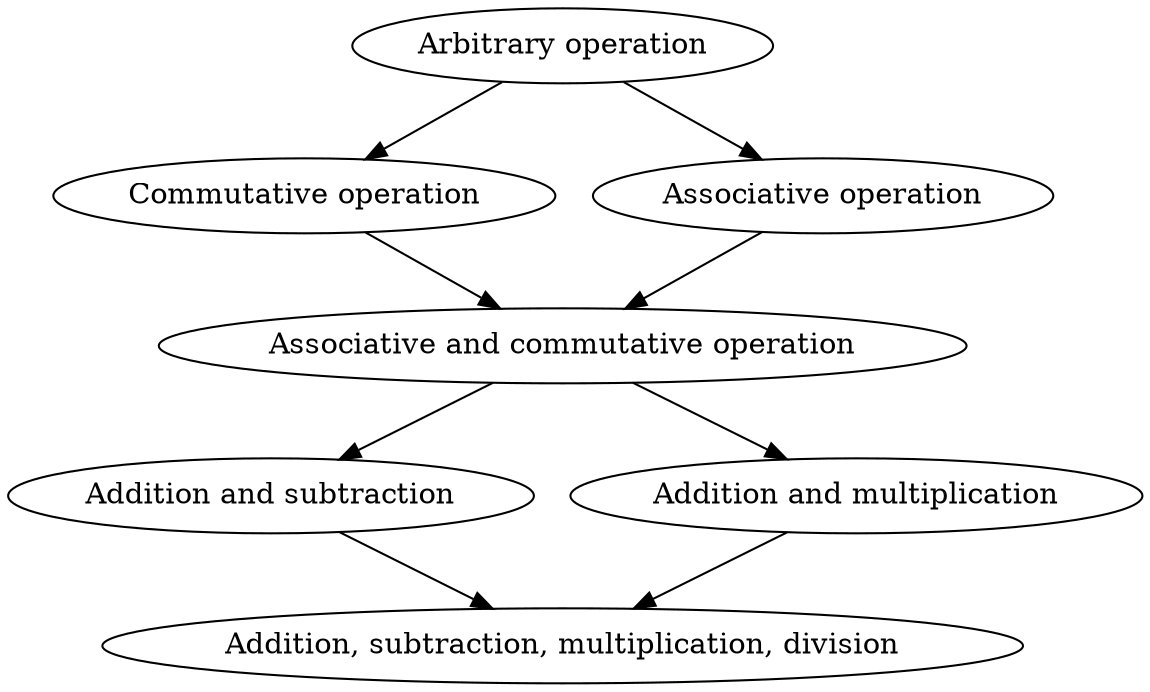 digraph {
  arbitrary [label = "Arbitrary operation"];
  commutative [label = "Commutative operation"];
  associative [label = "Associative operation"];
  basic [label = "Associative and commutative operation"];
  addsub [label = "Addition and subtraction"];
  addmul [label = "Addition and multiplication"];
  all4 [label = "Addition, subtraction, multiplication, division"];

  arbitrary -> commutative;
  arbitrary -> associative;
  commutative -> basic
  associative -> basic;
  basic -> addsub;
  basic -> addmul;
  addsub -> all4;
  addmul -> all4;
}
